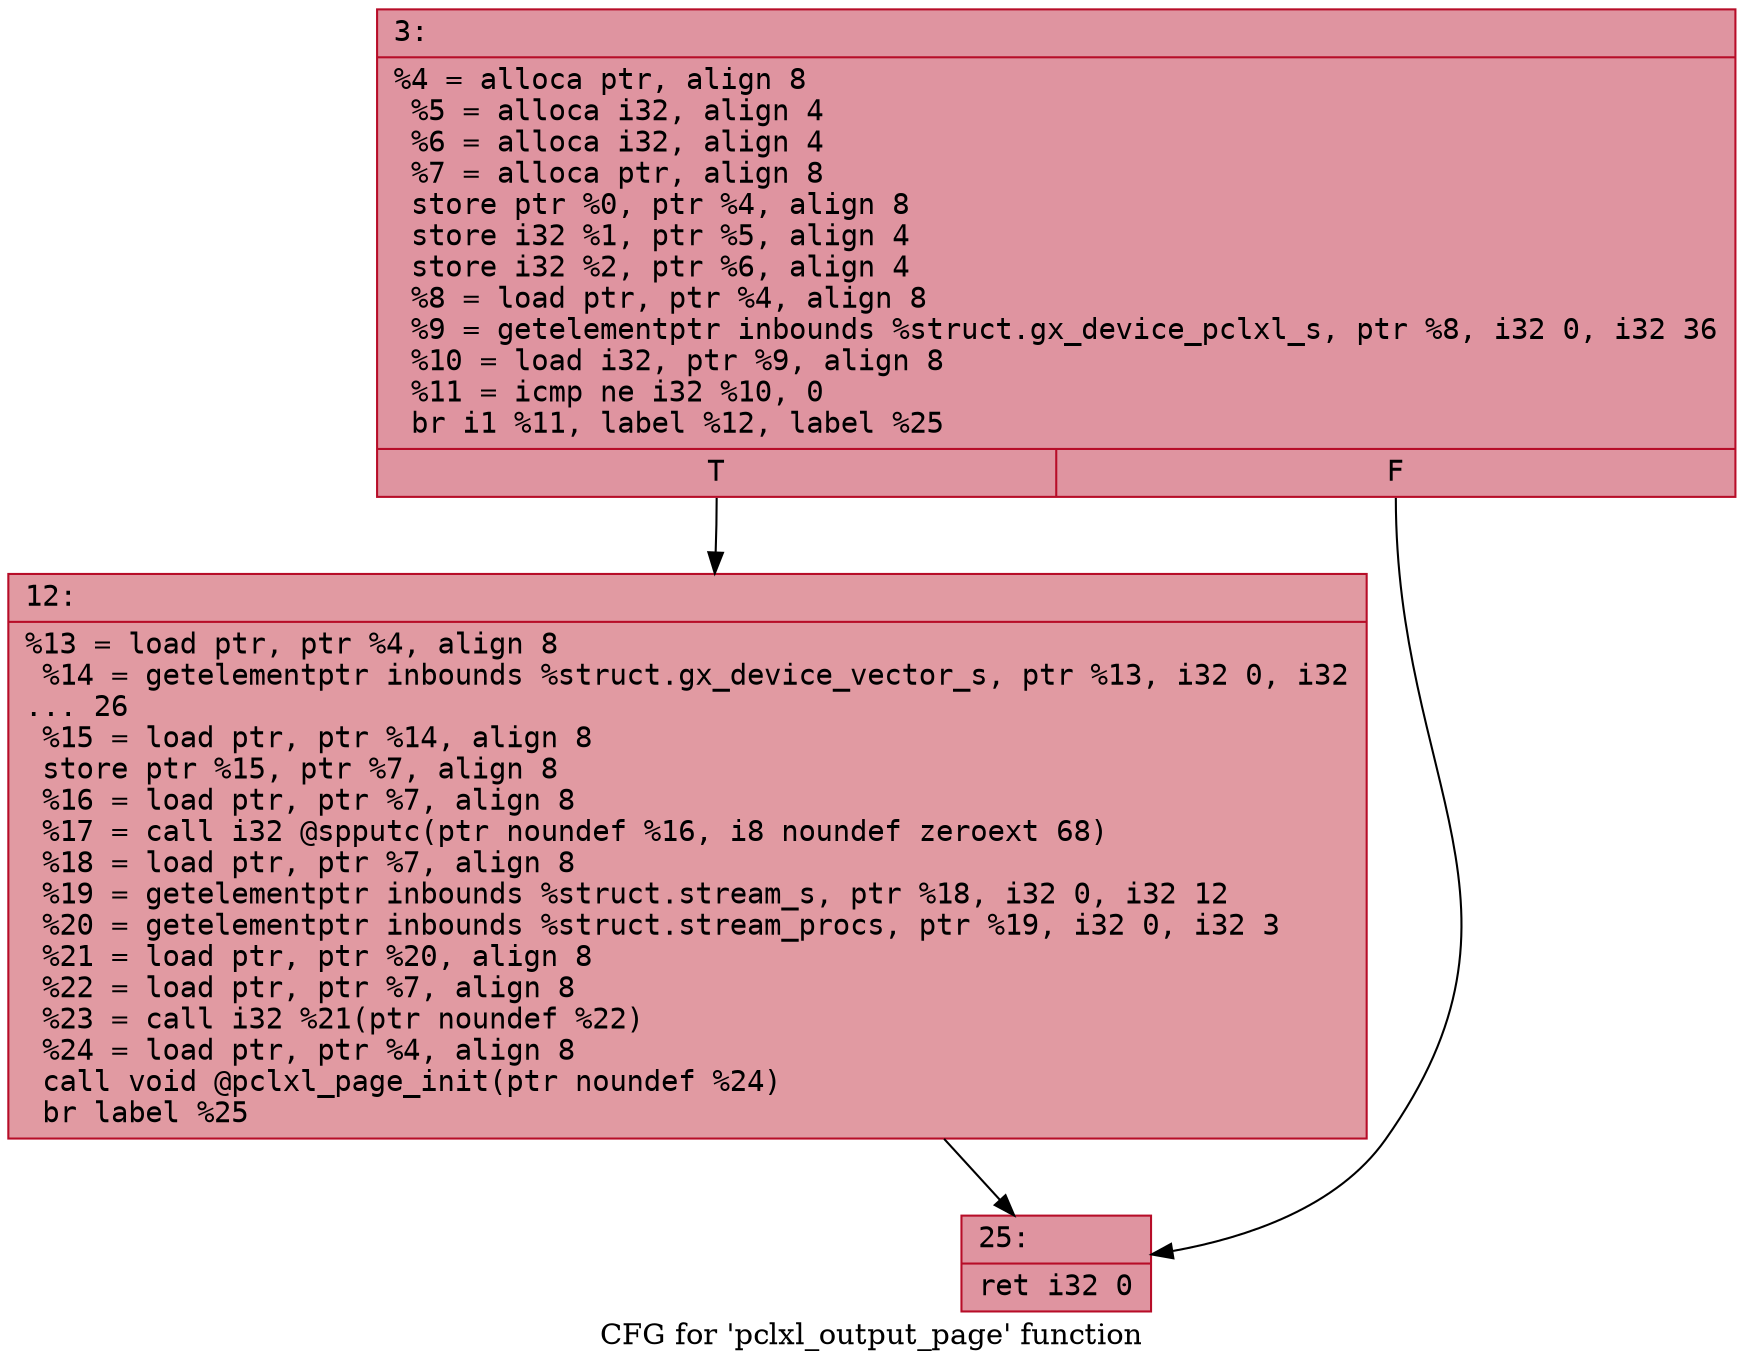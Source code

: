 digraph "CFG for 'pclxl_output_page' function" {
	label="CFG for 'pclxl_output_page' function";

	Node0x600003bbba20 [shape=record,color="#b70d28ff", style=filled, fillcolor="#b70d2870" fontname="Courier",label="{3:\l|  %4 = alloca ptr, align 8\l  %5 = alloca i32, align 4\l  %6 = alloca i32, align 4\l  %7 = alloca ptr, align 8\l  store ptr %0, ptr %4, align 8\l  store i32 %1, ptr %5, align 4\l  store i32 %2, ptr %6, align 4\l  %8 = load ptr, ptr %4, align 8\l  %9 = getelementptr inbounds %struct.gx_device_pclxl_s, ptr %8, i32 0, i32 36\l  %10 = load i32, ptr %9, align 8\l  %11 = icmp ne i32 %10, 0\l  br i1 %11, label %12, label %25\l|{<s0>T|<s1>F}}"];
	Node0x600003bbba20:s0 -> Node0x600003bbba70[tooltip="3 -> 12\nProbability 62.50%" ];
	Node0x600003bbba20:s1 -> Node0x600003bbbac0[tooltip="3 -> 25\nProbability 37.50%" ];
	Node0x600003bbba70 [shape=record,color="#b70d28ff", style=filled, fillcolor="#bb1b2c70" fontname="Courier",label="{12:\l|  %13 = load ptr, ptr %4, align 8\l  %14 = getelementptr inbounds %struct.gx_device_vector_s, ptr %13, i32 0, i32\l... 26\l  %15 = load ptr, ptr %14, align 8\l  store ptr %15, ptr %7, align 8\l  %16 = load ptr, ptr %7, align 8\l  %17 = call i32 @spputc(ptr noundef %16, i8 noundef zeroext 68)\l  %18 = load ptr, ptr %7, align 8\l  %19 = getelementptr inbounds %struct.stream_s, ptr %18, i32 0, i32 12\l  %20 = getelementptr inbounds %struct.stream_procs, ptr %19, i32 0, i32 3\l  %21 = load ptr, ptr %20, align 8\l  %22 = load ptr, ptr %7, align 8\l  %23 = call i32 %21(ptr noundef %22)\l  %24 = load ptr, ptr %4, align 8\l  call void @pclxl_page_init(ptr noundef %24)\l  br label %25\l}"];
	Node0x600003bbba70 -> Node0x600003bbbac0[tooltip="12 -> 25\nProbability 100.00%" ];
	Node0x600003bbbac0 [shape=record,color="#b70d28ff", style=filled, fillcolor="#b70d2870" fontname="Courier",label="{25:\l|  ret i32 0\l}"];
}
